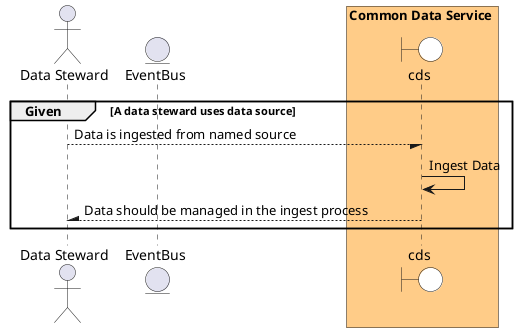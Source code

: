 @startuml


actor "Data Steward"


entity EventBus

box Common Data Service #ffcc88
    boundary cds #white
end box


group Given [A data steward uses data source]

"Data Steward" --/ cds: Data is ingested from named source
"cds" -> cds: Ingest Data



"Data Steward" /-- cds: Data should be managed in the ingest process


end

@enduml
